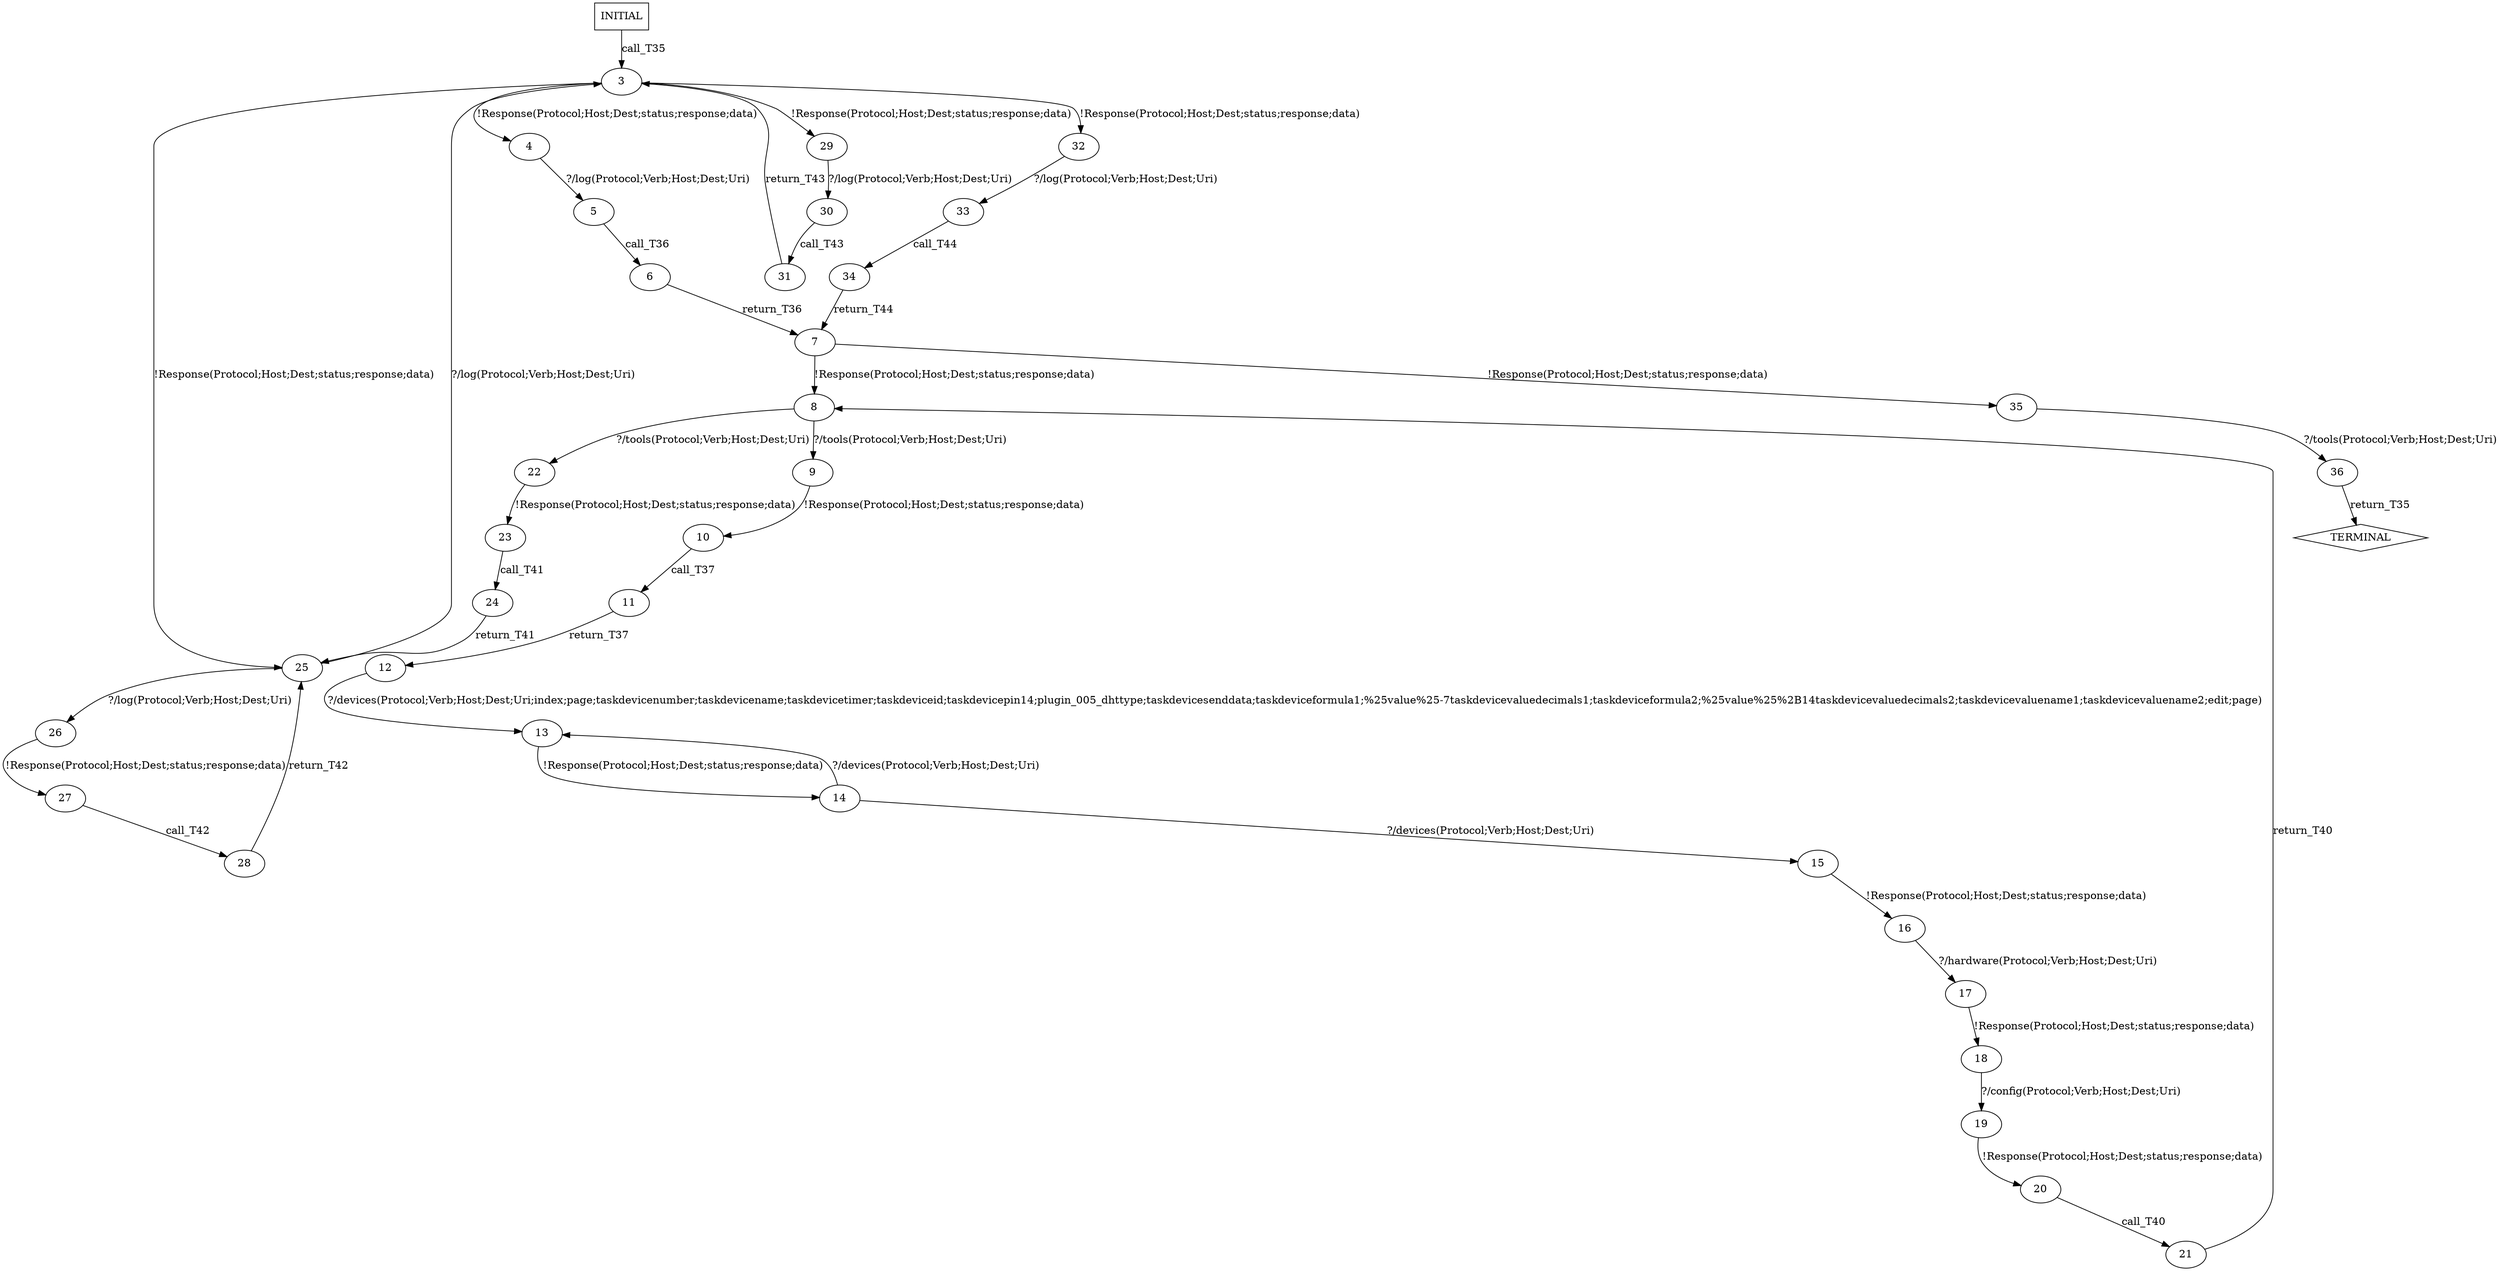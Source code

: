 digraph G {
  0 [label="INITIAL",shape=box];
  1 [label="TERMINAL",shape=diamond];
  3 [label="3"];
  4 [label="4"];
  5 [label="5"];
  6 [label="6"];
  7 [label="7"];
  8 [label="8"];
  9 [label="9"];
  10 [label="10"];
  11 [label="11"];
  12 [label="12"];
  13 [label="13"];
  14 [label="14"];
  15 [label="15"];
  16 [label="16"];
  17 [label="17"];
  18 [label="18"];
  19 [label="19"];
  20 [label="20"];
  21 [label="21"];
  22 [label="22"];
  23 [label="23"];
  24 [label="24"];
  25 [label="25"];
  26 [label="26"];
  27 [label="27"];
  28 [label="28"];
  29 [label="29"];
  30 [label="30"];
  31 [label="31"];
  32 [label="32"];
  33 [label="33"];
  34 [label="34"];
  35 [label="35"];
  36 [label="36"];
0->3 [label="call_T35"];
3->29 [label="!Response(Protocol;Host;Dest;status;response;data)"];
3->32 [label="!Response(Protocol;Host;Dest;status;response;data)"];
3->4 [label="!Response(Protocol;Host;Dest;status;response;data)"];
3->25 [label="!Response(Protocol;Host;Dest;status;response;data)"];
4->5 [label="?/log(Protocol;Verb;Host;Dest;Uri)"];
5->6 [label="call_T36"];
6->7 [label="return_T36"];
7->35 [label="!Response(Protocol;Host;Dest;status;response;data)"];
7->8 [label="!Response(Protocol;Host;Dest;status;response;data)"];
8->22 [label="?/tools(Protocol;Verb;Host;Dest;Uri)"];
8->9 [label="?/tools(Protocol;Verb;Host;Dest;Uri)"];
9->10 [label="!Response(Protocol;Host;Dest;status;response;data)"];
10->11 [label="call_T37"];
11->12 [label="return_T37"];
12->13 [label="?/devices(Protocol;Verb;Host;Dest;Uri;index;page;taskdevicenumber;taskdevicename;taskdevicetimer;taskdeviceid;taskdevicepin14;plugin_005_dhttype;taskdevicesenddata;taskdeviceformula1;%25value%25-7taskdevicevaluedecimals1;taskdeviceformula2;%25value%25%2B14taskdevicevaluedecimals2;taskdevicevaluename1;taskdevicevaluename2;edit;page)"];
13->14 [label="!Response(Protocol;Host;Dest;status;response;data)"];
14->15 [label="?/devices(Protocol;Verb;Host;Dest;Uri)"];
14->13 [label="?/devices(Protocol;Verb;Host;Dest;Uri)"];
15->16 [label="!Response(Protocol;Host;Dest;status;response;data)"];
16->17 [label="?/hardware(Protocol;Verb;Host;Dest;Uri)"];
17->18 [label="!Response(Protocol;Host;Dest;status;response;data)"];
18->19 [label="?/config(Protocol;Verb;Host;Dest;Uri)"];
19->20 [label="!Response(Protocol;Host;Dest;status;response;data)"];
20->21 [label="call_T40"];
21->8 [label="return_T40"];
22->23 [label="!Response(Protocol;Host;Dest;status;response;data)"];
23->24 [label="call_T41"];
24->25 [label="return_T41"];
25->26 [label="?/log(Protocol;Verb;Host;Dest;Uri)"];
25->3 [label="?/log(Protocol;Verb;Host;Dest;Uri)"];
26->27 [label="!Response(Protocol;Host;Dest;status;response;data)"];
27->28 [label="call_T42"];
28->25 [label="return_T42"];
29->30 [label="?/log(Protocol;Verb;Host;Dest;Uri)"];
30->31 [label="call_T43"];
31->3 [label="return_T43"];
32->33 [label="?/log(Protocol;Verb;Host;Dest;Uri)"];
33->34 [label="call_T44"];
34->7 [label="return_T44"];
35->36 [label="?/tools(Protocol;Verb;Host;Dest;Uri)"];
36->1 [label="return_T35"];
}
